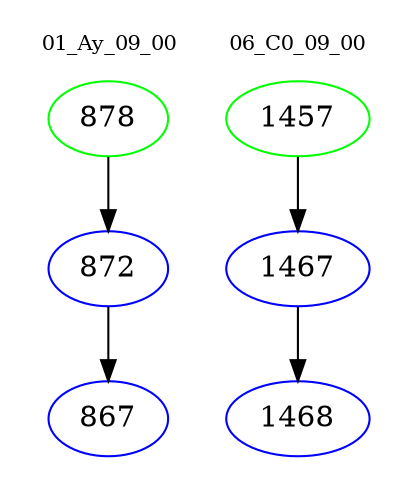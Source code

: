 digraph{
subgraph cluster_0 {
color = white
label = "01_Ay_09_00";
fontsize=10;
T0_878 [label="878", color="green"]
T0_878 -> T0_872 [color="black"]
T0_872 [label="872", color="blue"]
T0_872 -> T0_867 [color="black"]
T0_867 [label="867", color="blue"]
}
subgraph cluster_1 {
color = white
label = "06_C0_09_00";
fontsize=10;
T1_1457 [label="1457", color="green"]
T1_1457 -> T1_1467 [color="black"]
T1_1467 [label="1467", color="blue"]
T1_1467 -> T1_1468 [color="black"]
T1_1468 [label="1468", color="blue"]
}
}
